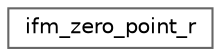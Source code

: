digraph "Graphical Class Hierarchy"
{
 // LATEX_PDF_SIZE
  bgcolor="transparent";
  edge [fontname=Helvetica,fontsize=10,labelfontname=Helvetica,labelfontsize=10];
  node [fontname=Helvetica,fontsize=10,shape=box,height=0.2,width=0.4];
  rankdir="LR";
  Node0 [id="Node000000",label="ifm_zero_point_r",height=0.2,width=0.4,color="grey40", fillcolor="white", style="filled",URL="$structifm__zero__point__r.html",tooltip=" "];
}
